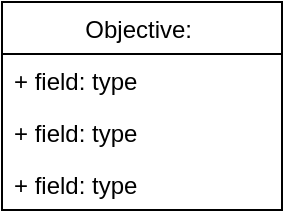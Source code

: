 <mxfile version="17.0.0" type="github">
  <diagram id="K238-Lz5jJvHZUeR0Y3O" name="Page-1">
    <mxGraphModel dx="1019" dy="535" grid="1" gridSize="10" guides="1" tooltips="1" connect="1" arrows="1" fold="1" page="1" pageScale="1" pageWidth="850" pageHeight="1100" math="0" shadow="0">
      <root>
        <mxCell id="0" />
        <mxCell id="1" parent="0" />
        <mxCell id="IeYy3ZfGS_aGrE5UCiDZ-4" value="Objective: " style="swimlane;fontStyle=0;childLayout=stackLayout;horizontal=1;startSize=26;fillColor=none;horizontalStack=0;resizeParent=1;resizeParentMax=0;resizeLast=0;collapsible=1;marginBottom=0;" vertex="1" parent="1">
          <mxGeometry x="170" y="146" width="140" height="104" as="geometry" />
        </mxCell>
        <mxCell id="IeYy3ZfGS_aGrE5UCiDZ-5" value="+ field: type" style="text;strokeColor=none;fillColor=none;align=left;verticalAlign=top;spacingLeft=4;spacingRight=4;overflow=hidden;rotatable=0;points=[[0,0.5],[1,0.5]];portConstraint=eastwest;" vertex="1" parent="IeYy3ZfGS_aGrE5UCiDZ-4">
          <mxGeometry y="26" width="140" height="26" as="geometry" />
        </mxCell>
        <mxCell id="IeYy3ZfGS_aGrE5UCiDZ-6" value="+ field: type" style="text;strokeColor=none;fillColor=none;align=left;verticalAlign=top;spacingLeft=4;spacingRight=4;overflow=hidden;rotatable=0;points=[[0,0.5],[1,0.5]];portConstraint=eastwest;" vertex="1" parent="IeYy3ZfGS_aGrE5UCiDZ-4">
          <mxGeometry y="52" width="140" height="26" as="geometry" />
        </mxCell>
        <mxCell id="IeYy3ZfGS_aGrE5UCiDZ-7" value="+ field: type" style="text;strokeColor=none;fillColor=none;align=left;verticalAlign=top;spacingLeft=4;spacingRight=4;overflow=hidden;rotatable=0;points=[[0,0.5],[1,0.5]];portConstraint=eastwest;" vertex="1" parent="IeYy3ZfGS_aGrE5UCiDZ-4">
          <mxGeometry y="78" width="140" height="26" as="geometry" />
        </mxCell>
      </root>
    </mxGraphModel>
  </diagram>
</mxfile>
